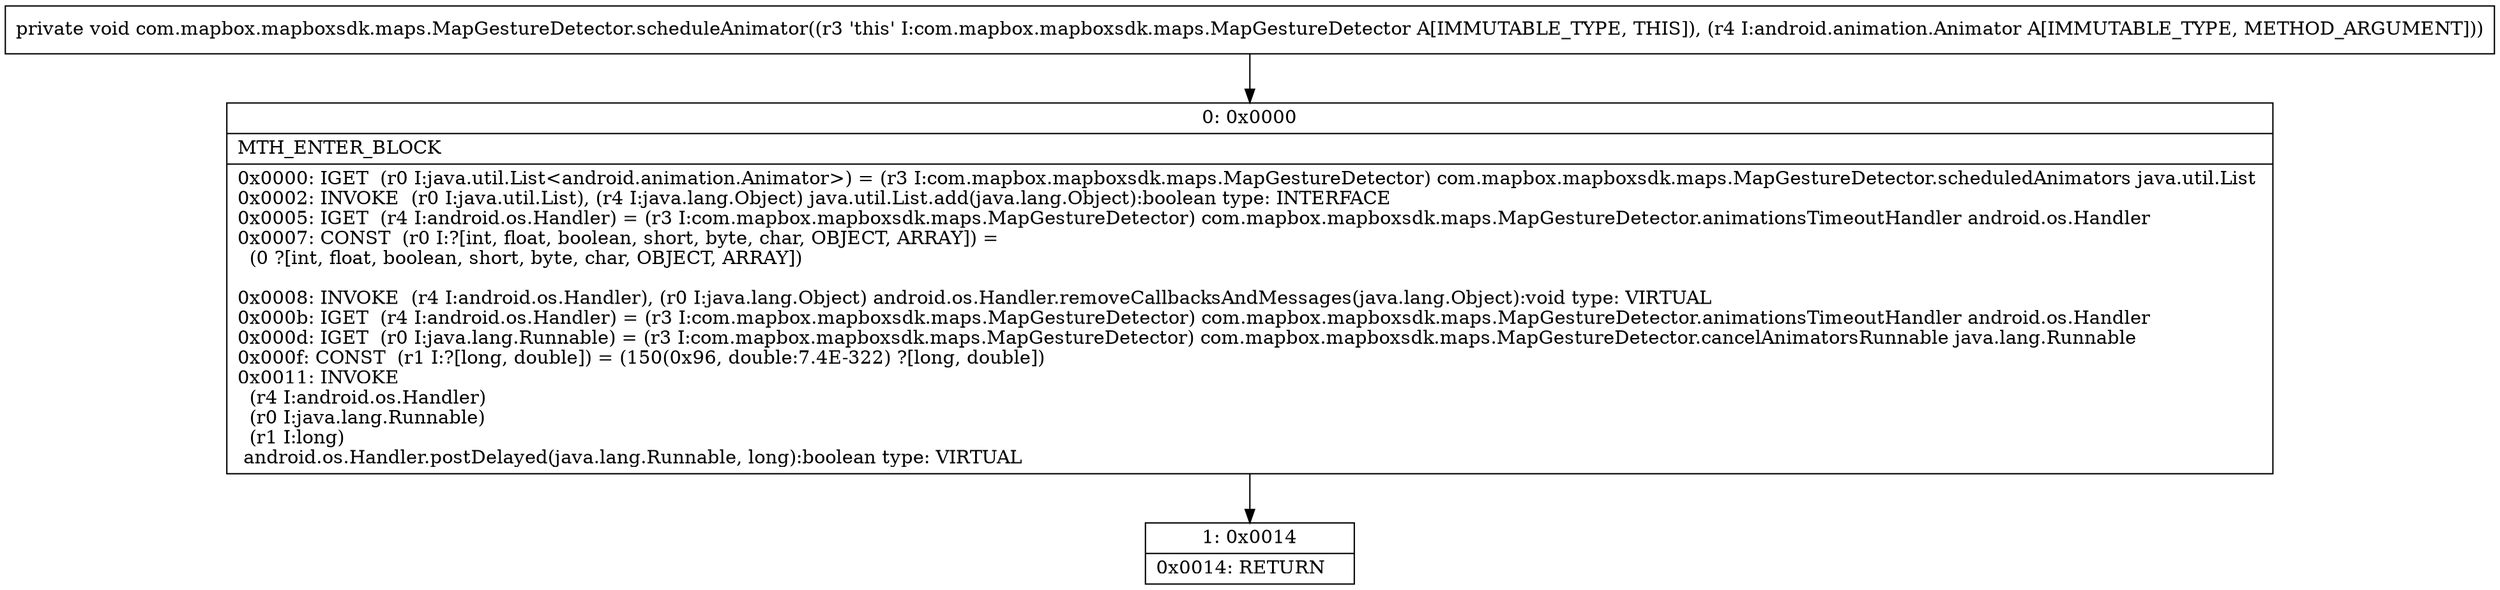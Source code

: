 digraph "CFG forcom.mapbox.mapboxsdk.maps.MapGestureDetector.scheduleAnimator(Landroid\/animation\/Animator;)V" {
Node_0 [shape=record,label="{0\:\ 0x0000|MTH_ENTER_BLOCK\l|0x0000: IGET  (r0 I:java.util.List\<android.animation.Animator\>) = (r3 I:com.mapbox.mapboxsdk.maps.MapGestureDetector) com.mapbox.mapboxsdk.maps.MapGestureDetector.scheduledAnimators java.util.List \l0x0002: INVOKE  (r0 I:java.util.List), (r4 I:java.lang.Object) java.util.List.add(java.lang.Object):boolean type: INTERFACE \l0x0005: IGET  (r4 I:android.os.Handler) = (r3 I:com.mapbox.mapboxsdk.maps.MapGestureDetector) com.mapbox.mapboxsdk.maps.MapGestureDetector.animationsTimeoutHandler android.os.Handler \l0x0007: CONST  (r0 I:?[int, float, boolean, short, byte, char, OBJECT, ARRAY]) = \l  (0 ?[int, float, boolean, short, byte, char, OBJECT, ARRAY])\l \l0x0008: INVOKE  (r4 I:android.os.Handler), (r0 I:java.lang.Object) android.os.Handler.removeCallbacksAndMessages(java.lang.Object):void type: VIRTUAL \l0x000b: IGET  (r4 I:android.os.Handler) = (r3 I:com.mapbox.mapboxsdk.maps.MapGestureDetector) com.mapbox.mapboxsdk.maps.MapGestureDetector.animationsTimeoutHandler android.os.Handler \l0x000d: IGET  (r0 I:java.lang.Runnable) = (r3 I:com.mapbox.mapboxsdk.maps.MapGestureDetector) com.mapbox.mapboxsdk.maps.MapGestureDetector.cancelAnimatorsRunnable java.lang.Runnable \l0x000f: CONST  (r1 I:?[long, double]) = (150(0x96, double:7.4E\-322) ?[long, double]) \l0x0011: INVOKE  \l  (r4 I:android.os.Handler)\l  (r0 I:java.lang.Runnable)\l  (r1 I:long)\l android.os.Handler.postDelayed(java.lang.Runnable, long):boolean type: VIRTUAL \l}"];
Node_1 [shape=record,label="{1\:\ 0x0014|0x0014: RETURN   \l}"];
MethodNode[shape=record,label="{private void com.mapbox.mapboxsdk.maps.MapGestureDetector.scheduleAnimator((r3 'this' I:com.mapbox.mapboxsdk.maps.MapGestureDetector A[IMMUTABLE_TYPE, THIS]), (r4 I:android.animation.Animator A[IMMUTABLE_TYPE, METHOD_ARGUMENT])) }"];
MethodNode -> Node_0;
Node_0 -> Node_1;
}

